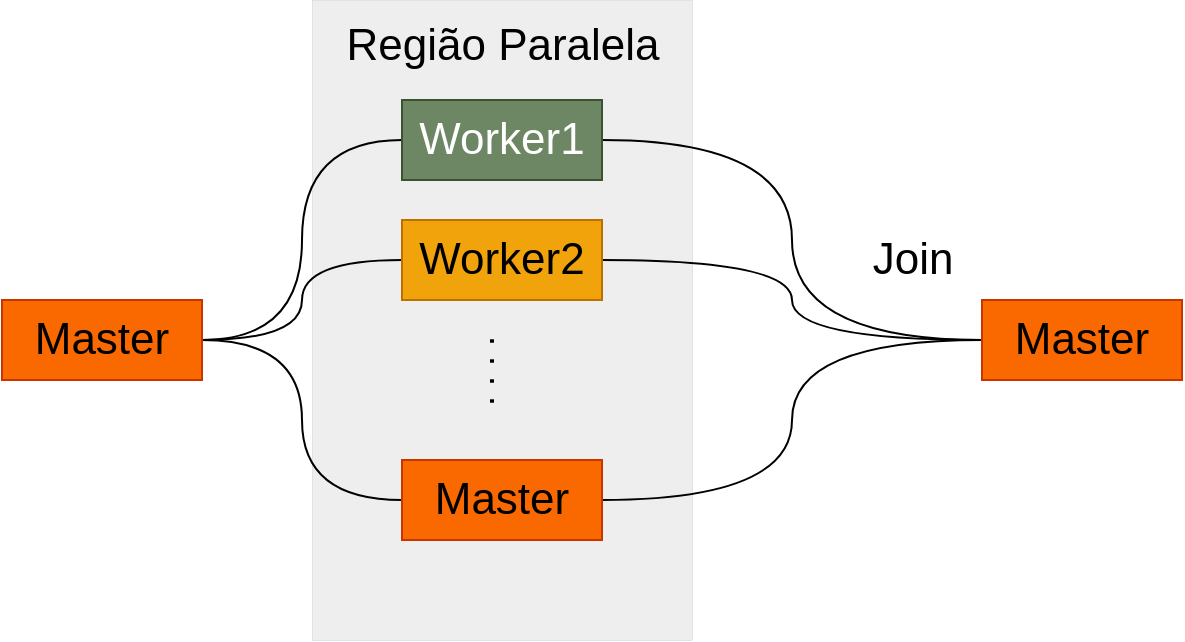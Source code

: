 <mxfile version="28.2.4">
  <diagram name="Page-1" id="rYftQyTw7OIXs36ugRms">
    <mxGraphModel dx="1280" dy="821" grid="1" gridSize="10" guides="1" tooltips="1" connect="1" arrows="1" fold="1" page="1" pageScale="1" pageWidth="850" pageHeight="1100" math="0" shadow="0">
      <root>
        <mxCell id="0" />
        <mxCell id="1" parent="0" />
        <mxCell id="hoXiMwTNE1I4tqEzZ70m-9" value="" style="rounded=0;whiteSpace=wrap;html=1;strokeWidth=0;fillColor=#eeeeee;strokeColor=#36393d;" parent="1" vertex="1">
          <mxGeometry x="305" y="170" width="190" height="320" as="geometry" />
        </mxCell>
        <mxCell id="hoXiMwTNE1I4tqEzZ70m-11" style="edgeStyle=orthogonalEdgeStyle;rounded=0;orthogonalLoop=1;jettySize=auto;html=1;exitX=1;exitY=0.5;exitDx=0;exitDy=0;entryX=0;entryY=0.5;entryDx=0;entryDy=0;curved=1;endArrow=none;startFill=0;" parent="1" source="hoXiMwTNE1I4tqEzZ70m-3" target="hoXiMwTNE1I4tqEzZ70m-4" edge="1">
          <mxGeometry relative="1" as="geometry" />
        </mxCell>
        <mxCell id="hoXiMwTNE1I4tqEzZ70m-12" style="edgeStyle=orthogonalEdgeStyle;rounded=0;orthogonalLoop=1;jettySize=auto;html=1;exitX=1;exitY=0.5;exitDx=0;exitDy=0;curved=1;endArrow=none;startFill=0;" parent="1" source="hoXiMwTNE1I4tqEzZ70m-3" target="hoXiMwTNE1I4tqEzZ70m-6" edge="1">
          <mxGeometry relative="1" as="geometry" />
        </mxCell>
        <mxCell id="hoXiMwTNE1I4tqEzZ70m-13" style="edgeStyle=orthogonalEdgeStyle;rounded=0;orthogonalLoop=1;jettySize=auto;html=1;exitX=1;exitY=0.5;exitDx=0;exitDy=0;entryX=0;entryY=0.5;entryDx=0;entryDy=0;curved=1;endArrow=none;startFill=0;" parent="1" source="hoXiMwTNE1I4tqEzZ70m-3" target="hoXiMwTNE1I4tqEzZ70m-5" edge="1">
          <mxGeometry relative="1" as="geometry" />
        </mxCell>
        <mxCell id="hoXiMwTNE1I4tqEzZ70m-3" value="Master" style="rounded=0;whiteSpace=wrap;html=1;fontSize=22;fillColor=#fa6800;strokeColor=#C73500;fontColor=#000000;" parent="1" vertex="1">
          <mxGeometry x="150" y="320" width="100" height="40" as="geometry" />
        </mxCell>
        <mxCell id="hoXiMwTNE1I4tqEzZ70m-15" style="edgeStyle=orthogonalEdgeStyle;rounded=0;orthogonalLoop=1;jettySize=auto;html=1;exitX=1;exitY=0.5;exitDx=0;exitDy=0;entryX=0;entryY=0.5;entryDx=0;entryDy=0;curved=1;endArrow=none;startFill=0;" parent="1" source="hoXiMwTNE1I4tqEzZ70m-4" target="hoXiMwTNE1I4tqEzZ70m-7" edge="1">
          <mxGeometry relative="1" as="geometry" />
        </mxCell>
        <mxCell id="hoXiMwTNE1I4tqEzZ70m-4" value="Worker1" style="rounded=0;whiteSpace=wrap;html=1;fontSize=22;fillColor=#6d8764;fontColor=#ffffff;strokeColor=#3A5431;" parent="1" vertex="1">
          <mxGeometry x="350" y="220" width="100" height="40" as="geometry" />
        </mxCell>
        <mxCell id="hoXiMwTNE1I4tqEzZ70m-14" style="edgeStyle=orthogonalEdgeStyle;rounded=0;orthogonalLoop=1;jettySize=auto;html=1;exitX=1;exitY=0.5;exitDx=0;exitDy=0;entryX=0;entryY=0.5;entryDx=0;entryDy=0;curved=1;endArrow=none;startFill=0;" parent="1" source="hoXiMwTNE1I4tqEzZ70m-5" target="hoXiMwTNE1I4tqEzZ70m-7" edge="1">
          <mxGeometry relative="1" as="geometry" />
        </mxCell>
        <mxCell id="hoXiMwTNE1I4tqEzZ70m-5" value="&lt;font style=&quot;font-size: 22px;&quot;&gt;Master&lt;/font&gt;" style="rounded=0;whiteSpace=wrap;html=1;fontSize=14;fillColor=#fa6800;fontColor=#000000;strokeColor=#C73500;" parent="1" vertex="1">
          <mxGeometry x="350" y="400" width="100" height="40" as="geometry" />
        </mxCell>
        <mxCell id="hoXiMwTNE1I4tqEzZ70m-16" style="edgeStyle=orthogonalEdgeStyle;rounded=0;orthogonalLoop=1;jettySize=auto;html=1;exitX=1;exitY=0.5;exitDx=0;exitDy=0;curved=1;endArrow=none;startFill=0;" parent="1" source="hoXiMwTNE1I4tqEzZ70m-6" target="hoXiMwTNE1I4tqEzZ70m-7" edge="1">
          <mxGeometry relative="1" as="geometry" />
        </mxCell>
        <mxCell id="hoXiMwTNE1I4tqEzZ70m-6" value="Worker2" style="rounded=0;whiteSpace=wrap;html=1;fontSize=22;fillColor=#f0a30a;strokeColor=#BD7000;fontColor=#000000;" parent="1" vertex="1">
          <mxGeometry x="350" y="280" width="100" height="40" as="geometry" />
        </mxCell>
        <mxCell id="hoXiMwTNE1I4tqEzZ70m-7" value="Master" style="rounded=0;whiteSpace=wrap;html=1;fontSize=22;fillColor=#fa6800;fontColor=#000000;strokeColor=#C73500;" parent="1" vertex="1">
          <mxGeometry x="640" y="320" width="100" height="40" as="geometry" />
        </mxCell>
        <mxCell id="hoXiMwTNE1I4tqEzZ70m-8" value=". . . ." style="text;html=1;align=center;verticalAlign=middle;resizable=0;points=[];autosize=1;strokeColor=none;fillColor=none;rotation=90;fontSize=18;" parent="1" vertex="1">
          <mxGeometry x="370" y="335" width="60" height="40" as="geometry" />
        </mxCell>
        <mxCell id="hoXiMwTNE1I4tqEzZ70m-10" value="Região Paralela" style="text;html=1;align=center;verticalAlign=middle;resizable=0;points=[];autosize=1;strokeColor=none;fillColor=none;fontSize=22;" parent="1" vertex="1">
          <mxGeometry x="310" y="173" width="180" height="40" as="geometry" />
        </mxCell>
        <mxCell id="hoXiMwTNE1I4tqEzZ70m-17" value="Join" style="text;html=1;align=center;verticalAlign=middle;resizable=0;points=[];autosize=1;strokeColor=none;fillColor=none;fontSize=22;" parent="1" vertex="1">
          <mxGeometry x="575" y="280" width="60" height="40" as="geometry" />
        </mxCell>
      </root>
    </mxGraphModel>
  </diagram>
</mxfile>
